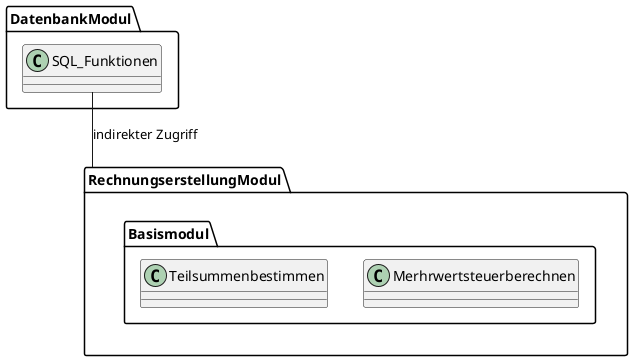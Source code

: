 @startuml

package RechnungserstellungModul {
    package "Basismodul" {
        class Merhrwertsteuerberechnen
        class Teilsummenbestimmen
    }
}

    package DatenbankModul{
        class SQL_Funktionen
    }

SQL_Funktionen -- RechnungserstellungModul: indirekter Zugriff

@enduml
